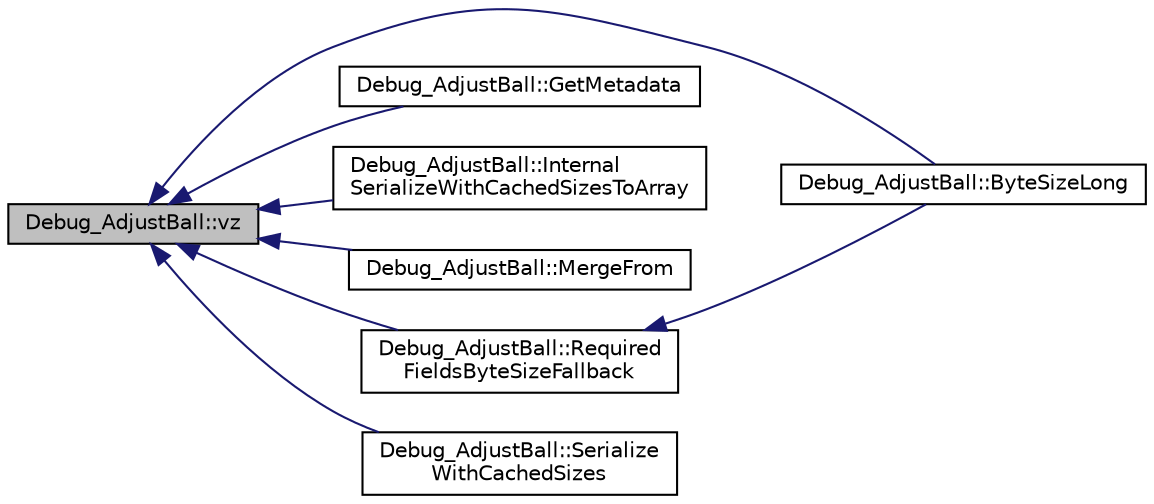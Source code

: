 digraph "Debug_AdjustBall::vz"
{
 // INTERACTIVE_SVG=YES
  edge [fontname="Helvetica",fontsize="10",labelfontname="Helvetica",labelfontsize="10"];
  node [fontname="Helvetica",fontsize="10",shape=record];
  rankdir="LR";
  Node1 [label="Debug_AdjustBall::vz",height=0.2,width=0.4,color="black", fillcolor="grey75", style="filled", fontcolor="black"];
  Node1 -> Node2 [dir="back",color="midnightblue",fontsize="10",style="solid",fontname="Helvetica"];
  Node2 [label="Debug_AdjustBall::ByteSizeLong",height=0.2,width=0.4,color="black", fillcolor="white", style="filled",URL="$d9/d50/class_debug___adjust_ball.html#ae7ca8a35bf3a02ed29d8bd53d232064b"];
  Node1 -> Node3 [dir="back",color="midnightblue",fontsize="10",style="solid",fontname="Helvetica"];
  Node3 [label="Debug_AdjustBall::GetMetadata",height=0.2,width=0.4,color="black", fillcolor="white", style="filled",URL="$d9/d50/class_debug___adjust_ball.html#a6fde58165f307389c93e04c8f85d8670"];
  Node1 -> Node4 [dir="back",color="midnightblue",fontsize="10",style="solid",fontname="Helvetica"];
  Node4 [label="Debug_AdjustBall::Internal\lSerializeWithCachedSizesToArray",height=0.2,width=0.4,color="black", fillcolor="white", style="filled",URL="$d9/d50/class_debug___adjust_ball.html#a6cf323c677adf36f623dbae1a4fd905f"];
  Node1 -> Node5 [dir="back",color="midnightblue",fontsize="10",style="solid",fontname="Helvetica"];
  Node5 [label="Debug_AdjustBall::MergeFrom",height=0.2,width=0.4,color="black", fillcolor="white", style="filled",URL="$d9/d50/class_debug___adjust_ball.html#acba3f4b685ebe51a2c0405a2be67bda5"];
  Node1 -> Node6 [dir="back",color="midnightblue",fontsize="10",style="solid",fontname="Helvetica"];
  Node6 [label="Debug_AdjustBall::Required\lFieldsByteSizeFallback",height=0.2,width=0.4,color="black", fillcolor="white", style="filled",URL="$d9/d50/class_debug___adjust_ball.html#a878ba66c3823966a8fd8bd6a1dfabe30"];
  Node6 -> Node2 [dir="back",color="midnightblue",fontsize="10",style="solid",fontname="Helvetica"];
  Node1 -> Node7 [dir="back",color="midnightblue",fontsize="10",style="solid",fontname="Helvetica"];
  Node7 [label="Debug_AdjustBall::Serialize\lWithCachedSizes",height=0.2,width=0.4,color="black", fillcolor="white", style="filled",URL="$d9/d50/class_debug___adjust_ball.html#a870b5c3f6349e6697f818570b55ba8ca"];
}
